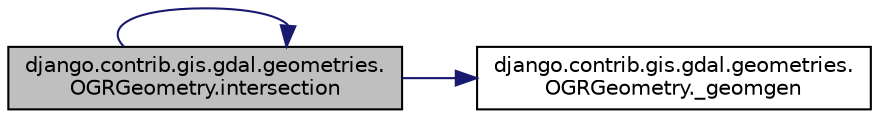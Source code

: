 digraph "django.contrib.gis.gdal.geometries.OGRGeometry.intersection"
{
 // LATEX_PDF_SIZE
  edge [fontname="Helvetica",fontsize="10",labelfontname="Helvetica",labelfontsize="10"];
  node [fontname="Helvetica",fontsize="10",shape=record];
  rankdir="LR";
  Node1 [label="django.contrib.gis.gdal.geometries.\lOGRGeometry.intersection",height=0.2,width=0.4,color="black", fillcolor="grey75", style="filled", fontcolor="black",tooltip=" "];
  Node1 -> Node2 [color="midnightblue",fontsize="10",style="solid",fontname="Helvetica"];
  Node2 [label="django.contrib.gis.gdal.geometries.\lOGRGeometry._geomgen",height=0.2,width=0.4,color="black", fillcolor="white", style="filled",URL="$dd/d78/classdjango_1_1contrib_1_1gis_1_1gdal_1_1geometries_1_1_o_g_r_geometry.html#ae1622eb7a9efcc0f3c74c09dbb4d6e6b",tooltip=" "];
  Node1 -> Node1 [color="midnightblue",fontsize="10",style="solid",fontname="Helvetica"];
}
